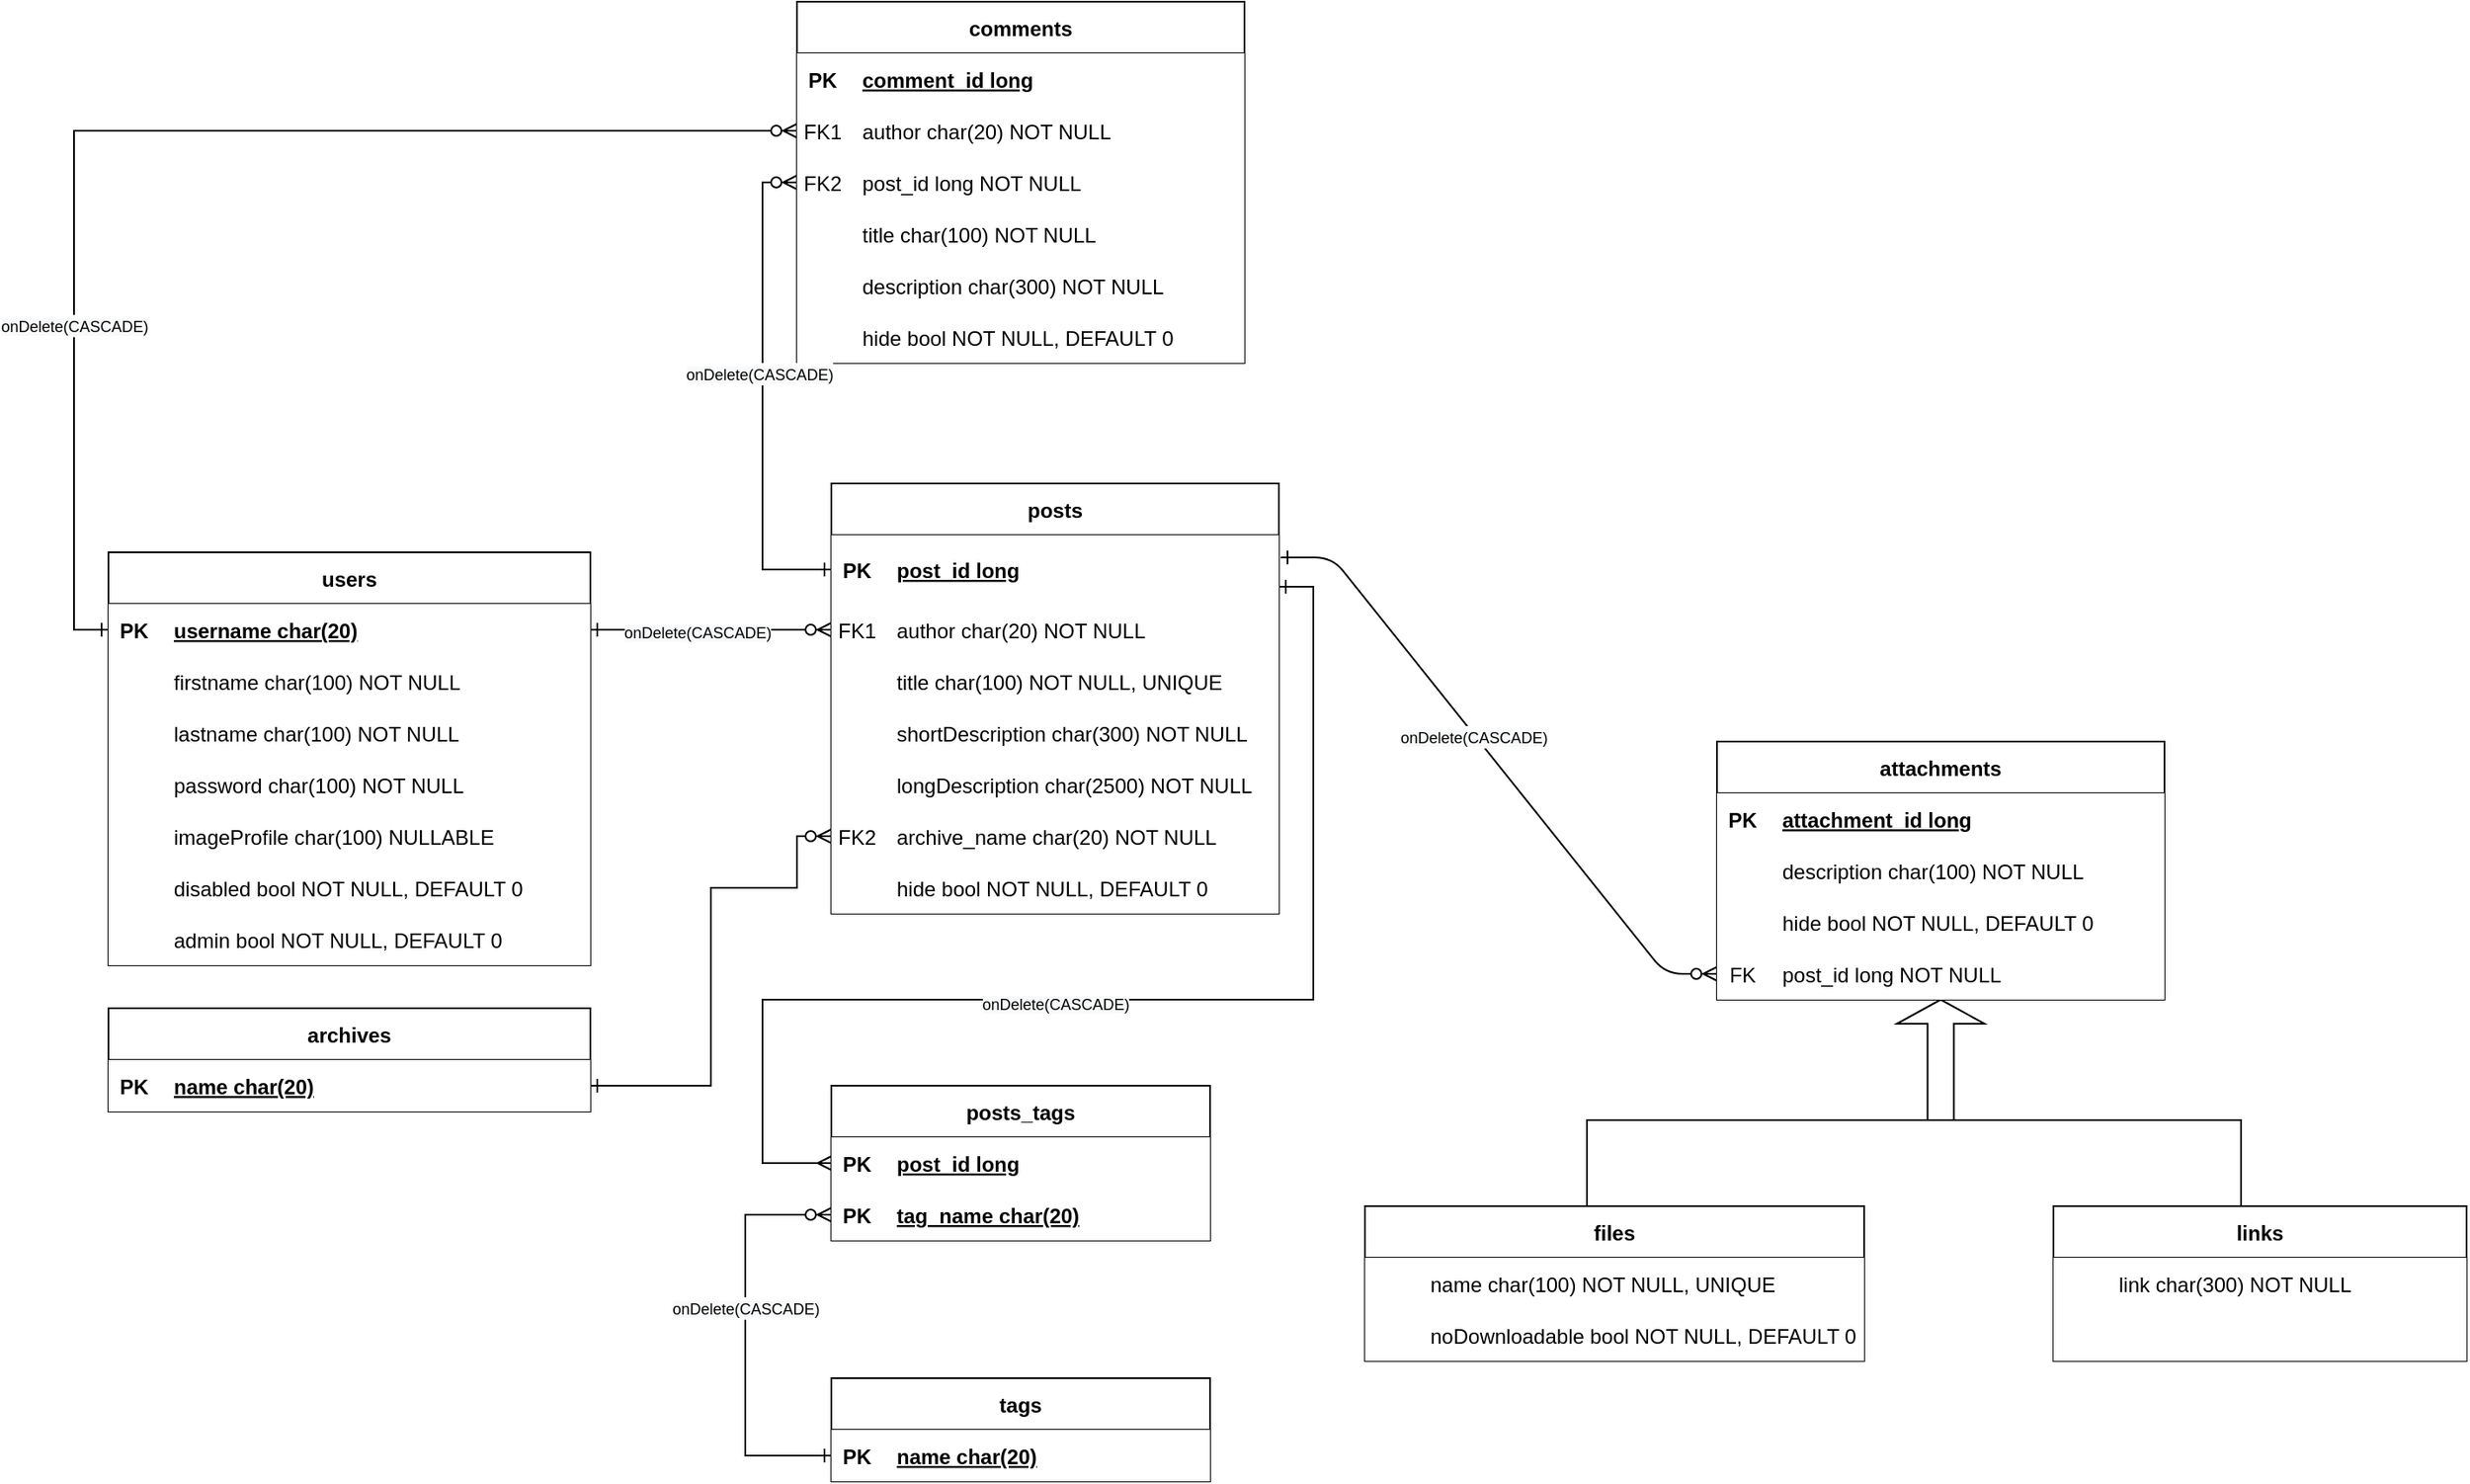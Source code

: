 <mxfile version="14.1.8" type="device"><diagram id="R2lEEEUBdFMjLlhIrx00" name="Page-1"><mxGraphModel dx="2272" dy="1922" grid="1" gridSize="10" guides="1" tooltips="1" connect="1" arrows="1" fold="1" page="1" pageScale="1" pageWidth="850" pageHeight="1100" math="0" shadow="0" extFonts="Permanent Marker^https://fonts.googleapis.com/css?family=Permanent+Marker"><root><mxCell id="0"/><mxCell id="1" parent="0"/><mxCell id="C-vyLk0tnHw3VtMMgP7b-1" value="" style="edgeStyle=entityRelationEdgeStyle;endArrow=ERzeroToMany;startArrow=ERone;endFill=1;startFill=0;" parent="1" source="C-vyLk0tnHw3VtMMgP7b-24" target="C-vyLk0tnHw3VtMMgP7b-6" edge="1"><mxGeometry width="100" height="100" relative="1" as="geometry"><mxPoint x="340" y="720" as="sourcePoint"/><mxPoint x="440" y="620" as="targetPoint"/></mxGeometry></mxCell><mxCell id="aIWPbxdDVjvcsdz_XJmE-20" value="&lt;span style=&quot;font-size: 9px ; background-color: rgb(248 , 249 , 250)&quot;&gt;onDelete(CASCADE)&lt;/span&gt;" style="edgeLabel;html=1;align=center;verticalAlign=middle;resizable=0;points=[];" parent="C-vyLk0tnHw3VtMMgP7b-1" vertex="1" connectable="0"><mxGeometry x="-0.125" y="-1" relative="1" as="geometry"><mxPoint as="offset"/></mxGeometry></mxCell><mxCell id="wg7da31r7VtKBd5QB4-x-1" value="comments" style="shape=table;startSize=30;container=1;collapsible=1;childLayout=tableLayout;fixedRows=1;rowLines=0;fontStyle=1;align=center;resizeLast=1;" parent="1" vertex="1"><mxGeometry x="450" y="-160" width="260" height="210" as="geometry"/></mxCell><mxCell id="wg7da31r7VtKBd5QB4-x-2" value="" style="shape=partialRectangle;collapsible=0;dropTarget=0;pointerEvents=0;points=[[0,0.5],[1,0.5]];portConstraint=eastwest;top=0;left=0;right=0;bottom=1;" parent="wg7da31r7VtKBd5QB4-x-1" vertex="1"><mxGeometry y="30" width="260" height="30" as="geometry"/></mxCell><mxCell id="wg7da31r7VtKBd5QB4-x-3" value="PK" style="shape=partialRectangle;overflow=hidden;connectable=0;top=0;left=0;bottom=0;right=0;fontStyle=1;" parent="wg7da31r7VtKBd5QB4-x-2" vertex="1"><mxGeometry width="30" height="30" as="geometry"/></mxCell><mxCell id="wg7da31r7VtKBd5QB4-x-4" value="comment_id long" style="shape=partialRectangle;overflow=hidden;connectable=0;top=0;left=0;bottom=0;right=0;align=left;spacingLeft=6;fontStyle=5;" parent="wg7da31r7VtKBd5QB4-x-2" vertex="1"><mxGeometry x="30" width="230" height="30" as="geometry"/></mxCell><mxCell id="wg7da31r7VtKBd5QB4-x-5" value="" style="shape=partialRectangle;collapsible=0;dropTarget=0;pointerEvents=0;points=[[0,0.5],[1,0.5]];portConstraint=eastwest;top=0;left=0;right=0;bottom=0;" parent="wg7da31r7VtKBd5QB4-x-1" vertex="1"><mxGeometry y="60" width="260" height="30" as="geometry"/></mxCell><mxCell id="wg7da31r7VtKBd5QB4-x-6" value="FK1" style="shape=partialRectangle;overflow=hidden;connectable=0;top=0;left=0;bottom=0;right=0;" parent="wg7da31r7VtKBd5QB4-x-5" vertex="1"><mxGeometry width="30" height="30" as="geometry"/></mxCell><mxCell id="wg7da31r7VtKBd5QB4-x-7" value="author char(20) NOT NULL" style="shape=partialRectangle;overflow=hidden;connectable=0;top=0;left=0;bottom=0;right=0;align=left;spacingLeft=6;" parent="wg7da31r7VtKBd5QB4-x-5" vertex="1"><mxGeometry x="30" width="230" height="30" as="geometry"/></mxCell><mxCell id="wg7da31r7VtKBd5QB4-x-8" value="" style="shape=partialRectangle;collapsible=0;dropTarget=0;pointerEvents=0;points=[[0,0.5],[1,0.5]];portConstraint=eastwest;top=0;left=0;right=0;bottom=0;" parent="wg7da31r7VtKBd5QB4-x-1" vertex="1"><mxGeometry y="90" width="260" height="30" as="geometry"/></mxCell><mxCell id="wg7da31r7VtKBd5QB4-x-9" value="FK2" style="shape=partialRectangle;overflow=hidden;connectable=0;top=0;left=0;bottom=0;right=0;" parent="wg7da31r7VtKBd5QB4-x-8" vertex="1"><mxGeometry width="30" height="30" as="geometry"/></mxCell><mxCell id="wg7da31r7VtKBd5QB4-x-10" value="post_id long NOT NULL" style="shape=partialRectangle;overflow=hidden;connectable=0;top=0;left=0;bottom=0;right=0;align=left;spacingLeft=6;" parent="wg7da31r7VtKBd5QB4-x-8" vertex="1"><mxGeometry x="30" width="230" height="30" as="geometry"/></mxCell><mxCell id="wg7da31r7VtKBd5QB4-x-26" value="" style="shape=partialRectangle;collapsible=0;dropTarget=0;pointerEvents=0;points=[[0,0.5],[1,0.5]];portConstraint=eastwest;top=0;left=0;right=0;bottom=0;" parent="wg7da31r7VtKBd5QB4-x-1" vertex="1"><mxGeometry y="120" width="260" height="30" as="geometry"/></mxCell><mxCell id="wg7da31r7VtKBd5QB4-x-27" value="" style="shape=partialRectangle;overflow=hidden;connectable=0;top=0;left=0;bottom=0;right=0;" parent="wg7da31r7VtKBd5QB4-x-26" vertex="1"><mxGeometry width="30" height="30" as="geometry"/></mxCell><mxCell id="wg7da31r7VtKBd5QB4-x-28" value="title char(100) NOT NULL" style="shape=partialRectangle;overflow=hidden;connectable=0;top=0;left=0;bottom=0;right=0;align=left;spacingLeft=6;" parent="wg7da31r7VtKBd5QB4-x-26" vertex="1"><mxGeometry x="30" width="230" height="30" as="geometry"/></mxCell><mxCell id="wg7da31r7VtKBd5QB4-x-29" value="" style="shape=partialRectangle;collapsible=0;dropTarget=0;pointerEvents=0;points=[[0,0.5],[1,0.5]];portConstraint=eastwest;top=0;left=0;right=0;bottom=0;" parent="wg7da31r7VtKBd5QB4-x-1" vertex="1"><mxGeometry y="150" width="260" height="30" as="geometry"/></mxCell><mxCell id="wg7da31r7VtKBd5QB4-x-30" value="" style="shape=partialRectangle;overflow=hidden;connectable=0;top=0;left=0;bottom=0;right=0;" parent="wg7da31r7VtKBd5QB4-x-29" vertex="1"><mxGeometry width="30" height="30" as="geometry"/></mxCell><mxCell id="wg7da31r7VtKBd5QB4-x-31" value="description char(300) NOT NULL" style="shape=partialRectangle;overflow=hidden;connectable=0;top=0;left=0;bottom=0;right=0;align=left;spacingLeft=6;" parent="wg7da31r7VtKBd5QB4-x-29" vertex="1"><mxGeometry x="30" width="230" height="30" as="geometry"/></mxCell><mxCell id="miVgqH7IQHYpA4YmApQD-1" value="" style="shape=partialRectangle;collapsible=0;dropTarget=0;pointerEvents=0;points=[[0,0.5],[1,0.5]];portConstraint=eastwest;top=0;left=0;right=0;bottom=0;" parent="wg7da31r7VtKBd5QB4-x-1" vertex="1"><mxGeometry y="180" width="260" height="30" as="geometry"/></mxCell><mxCell id="miVgqH7IQHYpA4YmApQD-2" value="" style="shape=partialRectangle;overflow=hidden;connectable=0;top=0;left=0;bottom=0;right=0;" parent="miVgqH7IQHYpA4YmApQD-1" vertex="1"><mxGeometry width="30" height="30" as="geometry"/></mxCell><mxCell id="miVgqH7IQHYpA4YmApQD-3" value="hide bool NOT NULL, DEFAULT 0" style="shape=partialRectangle;overflow=hidden;connectable=0;top=0;left=0;bottom=0;right=0;align=left;spacingLeft=6;" parent="miVgqH7IQHYpA4YmApQD-1" vertex="1"><mxGeometry x="30" width="230" height="30" as="geometry"/></mxCell><mxCell id="wg7da31r7VtKBd5QB4-x-32" style="edgeStyle=orthogonalEdgeStyle;rounded=0;orthogonalLoop=1;jettySize=auto;html=1;exitX=0;exitY=0.5;exitDx=0;exitDy=0;entryX=0;entryY=0.5;entryDx=0;entryDy=0;startArrow=ERone;startFill=0;endArrow=ERzeroToMany;endFill=1;" parent="1" source="C-vyLk0tnHw3VtMMgP7b-3" target="wg7da31r7VtKBd5QB4-x-8" edge="1"><mxGeometry relative="1" as="geometry"/></mxCell><mxCell id="aIWPbxdDVjvcsdz_XJmE-3" value="&lt;span style=&quot;font-size: 9px ; background-color: rgb(248 , 249 , 250)&quot;&gt;onDelete(CASCADE)&lt;/span&gt;" style="edgeLabel;html=1;align=center;verticalAlign=middle;resizable=0;points=[];" parent="wg7da31r7VtKBd5QB4-x-32" vertex="1" connectable="0"><mxGeometry x="0.085" y="2" relative="1" as="geometry"><mxPoint as="offset"/></mxGeometry></mxCell><mxCell id="wg7da31r7VtKBd5QB4-x-33" style="edgeStyle=orthogonalEdgeStyle;rounded=0;orthogonalLoop=1;jettySize=auto;html=1;exitX=0;exitY=0.5;exitDx=0;exitDy=0;entryX=0;entryY=0.5;entryDx=0;entryDy=0;startArrow=ERone;startFill=0;endArrow=ERzeroToMany;endFill=1;" parent="1" source="C-vyLk0tnHw3VtMMgP7b-24" target="wg7da31r7VtKBd5QB4-x-5" edge="1"><mxGeometry relative="1" as="geometry"/></mxCell><mxCell id="aIWPbxdDVjvcsdz_XJmE-4" value="&lt;span style=&quot;font-size: 9px ; background-color: rgb(248 , 249 , 250)&quot;&gt;onDelete(CASCADE)&lt;/span&gt;" style="edgeLabel;html=1;align=center;verticalAlign=middle;resizable=0;points=[];" parent="wg7da31r7VtKBd5QB4-x-33" vertex="1" connectable="0"><mxGeometry x="-0.459" relative="1" as="geometry"><mxPoint as="offset"/></mxGeometry></mxCell><mxCell id="wg7da31r7VtKBd5QB4-x-50" style="edgeStyle=orthogonalEdgeStyle;rounded=0;orthogonalLoop=1;jettySize=auto;html=1;exitX=1;exitY=0.5;exitDx=0;exitDy=0;entryX=0;entryY=0.5;entryDx=0;entryDy=0;startArrow=ERone;startFill=0;endArrow=ERzeroToMany;endFill=1;fillColor=#FFFF33;" parent="1" source="C-vyLk0tnHw3VtMMgP7b-14" target="wg7da31r7VtKBd5QB4-x-44" edge="1"><mxGeometry relative="1" as="geometry"><Array as="points"><mxPoint x="400" y="470"/><mxPoint x="400" y="355"/><mxPoint x="450" y="355"/><mxPoint x="450" y="325"/></Array></mxGeometry></mxCell><mxCell id="aIWPbxdDVjvcsdz_XJmE-5" value="" style="shape=singleArrow;direction=north;whiteSpace=wrap;html=1;" parent="1" vertex="1"><mxGeometry x="1089" y="420" width="51" height="70" as="geometry"/></mxCell><mxCell id="aIWPbxdDVjvcsdz_XJmE-12" value="" style="shape=partialRectangle;whiteSpace=wrap;html=1;bottom=1;right=1;left=1;top=0;fillColor=none;routingCenterX=-0.5;rotation=-180;" parent="1" vertex="1"><mxGeometry x="909" y="490" width="380" height="50" as="geometry"/></mxCell><mxCell id="C-vyLk0tnHw3VtMMgP7b-2" value="posts" style="shape=table;startSize=30;container=1;collapsible=1;childLayout=tableLayout;fixedRows=1;rowLines=0;fontStyle=1;align=center;resizeLast=1;" parent="1" vertex="1"><mxGeometry x="470" y="120" width="260" height="250" as="geometry"/></mxCell><mxCell id="C-vyLk0tnHw3VtMMgP7b-3" value="" style="shape=partialRectangle;collapsible=0;dropTarget=0;pointerEvents=0;points=[[0,0.5],[1,0.5]];portConstraint=eastwest;top=0;left=0;right=0;bottom=1;" parent="C-vyLk0tnHw3VtMMgP7b-2" vertex="1"><mxGeometry y="30" width="260" height="40" as="geometry"/></mxCell><mxCell id="C-vyLk0tnHw3VtMMgP7b-4" value="PK" style="shape=partialRectangle;overflow=hidden;connectable=0;top=0;left=0;bottom=0;right=0;fontStyle=1;" parent="C-vyLk0tnHw3VtMMgP7b-3" vertex="1"><mxGeometry width="30" height="40" as="geometry"/></mxCell><mxCell id="C-vyLk0tnHw3VtMMgP7b-5" value="post_id long" style="shape=partialRectangle;overflow=hidden;connectable=0;top=0;left=0;bottom=0;right=0;align=left;spacingLeft=6;fontStyle=5;" parent="C-vyLk0tnHw3VtMMgP7b-3" vertex="1"><mxGeometry x="30" width="230" height="40" as="geometry"/></mxCell><mxCell id="C-vyLk0tnHw3VtMMgP7b-6" value="" style="shape=partialRectangle;collapsible=0;dropTarget=0;pointerEvents=0;points=[[0,0.5],[1,0.5]];portConstraint=eastwest;top=0;left=0;right=0;bottom=0;" parent="C-vyLk0tnHw3VtMMgP7b-2" vertex="1"><mxGeometry y="70" width="260" height="30" as="geometry"/></mxCell><mxCell id="C-vyLk0tnHw3VtMMgP7b-7" value="FK1" style="shape=partialRectangle;overflow=hidden;connectable=0;top=0;left=0;bottom=0;right=0;" parent="C-vyLk0tnHw3VtMMgP7b-6" vertex="1"><mxGeometry width="30" height="30" as="geometry"/></mxCell><mxCell id="C-vyLk0tnHw3VtMMgP7b-8" value="author char(20) NOT NULL" style="shape=partialRectangle;overflow=hidden;connectable=0;top=0;left=0;bottom=0;right=0;align=left;spacingLeft=6;" parent="C-vyLk0tnHw3VtMMgP7b-6" vertex="1"><mxGeometry x="30" width="230" height="30" as="geometry"/></mxCell><mxCell id="C-vyLk0tnHw3VtMMgP7b-9" value="" style="shape=partialRectangle;collapsible=0;dropTarget=0;pointerEvents=0;points=[[0,0.5],[1,0.5]];portConstraint=eastwest;top=0;left=0;right=0;bottom=0;" parent="C-vyLk0tnHw3VtMMgP7b-2" vertex="1"><mxGeometry y="100" width="260" height="30" as="geometry"/></mxCell><mxCell id="C-vyLk0tnHw3VtMMgP7b-10" value="" style="shape=partialRectangle;overflow=hidden;connectable=0;top=0;left=0;bottom=0;right=0;" parent="C-vyLk0tnHw3VtMMgP7b-9" vertex="1"><mxGeometry width="30" height="30" as="geometry"/></mxCell><mxCell id="C-vyLk0tnHw3VtMMgP7b-11" value="title char(100) NOT NULL, UNIQUE" style="shape=partialRectangle;overflow=hidden;connectable=0;top=0;left=0;bottom=0;right=0;align=left;spacingLeft=6;" parent="C-vyLk0tnHw3VtMMgP7b-9" vertex="1"><mxGeometry x="30" width="230" height="30" as="geometry"/></mxCell><mxCell id="wg7da31r7VtKBd5QB4-x-35" value="" style="shape=partialRectangle;collapsible=0;dropTarget=0;pointerEvents=0;points=[[0,0.5],[1,0.5]];portConstraint=eastwest;top=0;left=0;right=0;bottom=0;" parent="C-vyLk0tnHw3VtMMgP7b-2" vertex="1"><mxGeometry y="130" width="260" height="30" as="geometry"/></mxCell><mxCell id="wg7da31r7VtKBd5QB4-x-36" value="" style="shape=partialRectangle;overflow=hidden;connectable=0;top=0;left=0;bottom=0;right=0;" parent="wg7da31r7VtKBd5QB4-x-35" vertex="1"><mxGeometry width="30" height="30" as="geometry"/></mxCell><mxCell id="wg7da31r7VtKBd5QB4-x-37" value="shortDescription char(300) NOT NULL" style="shape=partialRectangle;overflow=hidden;connectable=0;top=0;left=0;bottom=0;right=0;align=left;spacingLeft=6;" parent="wg7da31r7VtKBd5QB4-x-35" vertex="1"><mxGeometry x="30" width="230" height="30" as="geometry"/></mxCell><mxCell id="wg7da31r7VtKBd5QB4-x-38" value="" style="shape=partialRectangle;collapsible=0;dropTarget=0;pointerEvents=0;points=[[0,0.5],[1,0.5]];portConstraint=eastwest;top=0;left=0;right=0;bottom=0;" parent="C-vyLk0tnHw3VtMMgP7b-2" vertex="1"><mxGeometry y="160" width="260" height="30" as="geometry"/></mxCell><mxCell id="wg7da31r7VtKBd5QB4-x-39" value="" style="shape=partialRectangle;overflow=hidden;connectable=0;top=0;left=0;bottom=0;right=0;" parent="wg7da31r7VtKBd5QB4-x-38" vertex="1"><mxGeometry width="30" height="30" as="geometry"/></mxCell><mxCell id="wg7da31r7VtKBd5QB4-x-40" value="longDescription char(2500) NOT NULL" style="shape=partialRectangle;overflow=hidden;connectable=0;top=0;left=0;bottom=0;right=0;align=left;spacingLeft=6;" parent="wg7da31r7VtKBd5QB4-x-38" vertex="1"><mxGeometry x="30" width="230" height="30" as="geometry"/></mxCell><mxCell id="wg7da31r7VtKBd5QB4-x-44" value="" style="shape=partialRectangle;collapsible=0;dropTarget=0;pointerEvents=0;points=[[0,0.5],[1,0.5]];portConstraint=eastwest;top=0;left=0;right=0;bottom=0;" parent="C-vyLk0tnHw3VtMMgP7b-2" vertex="1"><mxGeometry y="190" width="260" height="30" as="geometry"/></mxCell><mxCell id="wg7da31r7VtKBd5QB4-x-45" value="FK2" style="shape=partialRectangle;overflow=hidden;connectable=0;top=0;left=0;bottom=0;right=0;" parent="wg7da31r7VtKBd5QB4-x-44" vertex="1"><mxGeometry width="30" height="30" as="geometry"/></mxCell><mxCell id="wg7da31r7VtKBd5QB4-x-46" value="archive_name char(20) NOT NULL" style="shape=partialRectangle;overflow=hidden;connectable=0;top=0;left=0;bottom=0;right=0;align=left;spacingLeft=6;" parent="wg7da31r7VtKBd5QB4-x-44" vertex="1"><mxGeometry x="30" width="230" height="30" as="geometry"/></mxCell><mxCell id="miVgqH7IQHYpA4YmApQD-7" value="" style="shape=partialRectangle;collapsible=0;dropTarget=0;pointerEvents=0;points=[[0,0.5],[1,0.5]];portConstraint=eastwest;top=0;left=0;right=0;bottom=0;" parent="C-vyLk0tnHw3VtMMgP7b-2" vertex="1"><mxGeometry y="220" width="260" height="30" as="geometry"/></mxCell><mxCell id="miVgqH7IQHYpA4YmApQD-8" value="" style="shape=partialRectangle;overflow=hidden;connectable=0;top=0;left=0;bottom=0;right=0;" parent="miVgqH7IQHYpA4YmApQD-7" vertex="1"><mxGeometry width="30" height="30" as="geometry"/></mxCell><mxCell id="miVgqH7IQHYpA4YmApQD-9" value="hide bool NOT NULL, DEFAULT 0" style="shape=partialRectangle;overflow=hidden;connectable=0;top=0;left=0;bottom=0;right=0;align=left;spacingLeft=6;" parent="miVgqH7IQHYpA4YmApQD-7" vertex="1"><mxGeometry x="30" width="230" height="30" as="geometry"/></mxCell><mxCell id="2aSDrD3AFe0aCarWAyUW-1" value="posts_tags" style="shape=table;startSize=30;container=1;collapsible=1;childLayout=tableLayout;fixedRows=1;rowLines=0;fontStyle=1;align=center;resizeLast=1;" parent="1" vertex="1"><mxGeometry x="470" y="470" width="220" height="90" as="geometry"/></mxCell><mxCell id="2aSDrD3AFe0aCarWAyUW-5" value="" style="shape=partialRectangle;collapsible=0;dropTarget=0;pointerEvents=0;points=[[0,0.5],[1,0.5]];portConstraint=eastwest;top=0;left=0;right=0;bottom=1;" parent="2aSDrD3AFe0aCarWAyUW-1" vertex="1"><mxGeometry y="30" width="220" height="30" as="geometry"/></mxCell><mxCell id="2aSDrD3AFe0aCarWAyUW-6" value="PK" style="shape=partialRectangle;overflow=hidden;connectable=0;top=0;left=0;bottom=0;right=0;fontStyle=1;" parent="2aSDrD3AFe0aCarWAyUW-5" vertex="1"><mxGeometry width="30" height="30" as="geometry"/></mxCell><mxCell id="2aSDrD3AFe0aCarWAyUW-7" value="post_id long" style="shape=partialRectangle;overflow=hidden;connectable=0;top=0;left=0;bottom=0;right=0;align=left;spacingLeft=6;fontStyle=5;" parent="2aSDrD3AFe0aCarWAyUW-5" vertex="1"><mxGeometry x="30" width="190" height="30" as="geometry"/></mxCell><mxCell id="2aSDrD3AFe0aCarWAyUW-2" value="" style="shape=partialRectangle;collapsible=0;dropTarget=0;pointerEvents=0;points=[[0,0.5],[1,0.5]];portConstraint=eastwest;top=0;left=0;right=0;bottom=1;" parent="2aSDrD3AFe0aCarWAyUW-1" vertex="1"><mxGeometry y="60" width="220" height="30" as="geometry"/></mxCell><mxCell id="2aSDrD3AFe0aCarWAyUW-3" value="PK" style="shape=partialRectangle;overflow=hidden;connectable=0;top=0;left=0;bottom=0;right=0;fontStyle=1;" parent="2aSDrD3AFe0aCarWAyUW-2" vertex="1"><mxGeometry width="30" height="30" as="geometry"/></mxCell><mxCell id="2aSDrD3AFe0aCarWAyUW-4" value="tag_name char(20)" style="shape=partialRectangle;overflow=hidden;connectable=0;top=0;left=0;bottom=0;right=0;align=left;spacingLeft=6;fontStyle=5;" parent="2aSDrD3AFe0aCarWAyUW-2" vertex="1"><mxGeometry x="30" width="190" height="30" as="geometry"/></mxCell><mxCell id="2aSDrD3AFe0aCarWAyUW-8" style="edgeStyle=orthogonalEdgeStyle;rounded=0;orthogonalLoop=1;jettySize=auto;html=1;startArrow=ERone;startFill=0;endArrow=ERzeroToMany;endFill=1;fillColor=#FFFF33;entryX=0;entryY=0.5;entryDx=0;entryDy=0;exitX=0;exitY=0.5;exitDx=0;exitDy=0;" parent="1" source="M-AA-dVodHDhUSNJbeSu-15" target="2aSDrD3AFe0aCarWAyUW-2" edge="1"><mxGeometry relative="1" as="geometry"><Array as="points"><mxPoint x="420" y="685"/><mxPoint x="420" y="545"/></Array><mxPoint x="480" y="725" as="sourcePoint"/><mxPoint x="460" y="550" as="targetPoint"/></mxGeometry></mxCell><mxCell id="2aSDrD3AFe0aCarWAyUW-9" value="&lt;span style=&quot;font-size: 9px ; background-color: rgb(248 , 249 , 250)&quot;&gt;onDelete(CASCADE)&lt;/span&gt;&lt;span style=&quot;font-size: 9px ; background-color: rgb(248 , 249 , 250)&quot;&gt;&lt;br&gt;&lt;/span&gt;" style="edgeLabel;html=1;align=center;verticalAlign=middle;resizable=0;points=[];" parent="2aSDrD3AFe0aCarWAyUW-8" vertex="1" connectable="0"><mxGeometry x="0.134" relative="1" as="geometry"><mxPoint as="offset"/></mxGeometry></mxCell><mxCell id="2aSDrD3AFe0aCarWAyUW-12" style="edgeStyle=orthogonalEdgeStyle;rounded=0;orthogonalLoop=1;jettySize=auto;html=1;startArrow=ERone;startFill=0;endArrow=ERmany;endFill=0;fillColor=#FFFF33;entryX=0;entryY=0.5;entryDx=0;entryDy=0;" parent="1" target="2aSDrD3AFe0aCarWAyUW-5" edge="1"><mxGeometry relative="1" as="geometry"><Array as="points"><mxPoint x="750" y="180"/><mxPoint x="750" y="420"/><mxPoint x="430" y="420"/><mxPoint x="430" y="515"/></Array><mxPoint x="730" y="180" as="sourcePoint"/><mxPoint x="450" y="490" as="targetPoint"/></mxGeometry></mxCell><mxCell id="2aSDrD3AFe0aCarWAyUW-14" value="&lt;span style=&quot;font-size: 9px ; background-color: rgb(248 , 249 , 250)&quot;&gt;onDelete(CASCADE)&lt;/span&gt;" style="edgeLabel;html=1;align=center;verticalAlign=middle;resizable=0;points=[];" parent="2aSDrD3AFe0aCarWAyUW-12" vertex="1" connectable="0"><mxGeometry x="0.147" y="2" relative="1" as="geometry"><mxPoint as="offset"/></mxGeometry></mxCell><mxCell id="FZiWQcX6gy6mHeXQ29x7-17" value="" style="edgeStyle=entityRelationEdgeStyle;endArrow=ERzeroToMany;startArrow=ERone;endFill=1;startFill=0;entryX=0;entryY=0.5;entryDx=0;entryDy=0;exitX=1.004;exitY=0.325;exitDx=0;exitDy=0;exitPerimeter=0;" parent="1" source="C-vyLk0tnHw3VtMMgP7b-3" target="qgiVT8YrkzHTnfQ_HjMX-1" edge="1"><mxGeometry width="100" height="100" relative="1" as="geometry"><mxPoint x="720" y="30" as="sourcePoint"/><mxPoint x="850" y="125" as="targetPoint"/></mxGeometry></mxCell><mxCell id="FZiWQcX6gy6mHeXQ29x7-18" value="&lt;span style=&quot;font-size: 9px ; background-color: rgb(248 , 249 , 250)&quot;&gt;onDelete(CASCADE)&lt;/span&gt;" style="edgeLabel;html=1;align=center;verticalAlign=middle;resizable=0;points=[];" parent="FZiWQcX6gy6mHeXQ29x7-17" vertex="1" connectable="0"><mxGeometry x="-0.125" y="-1" relative="1" as="geometry"><mxPoint as="offset"/></mxGeometry></mxCell><mxCell id="wg7da31r7VtKBd5QB4-x-102" value="files" style="shape=table;startSize=30;container=1;collapsible=1;childLayout=tableLayout;fixedRows=1;rowLines=0;fontStyle=1;align=center;resizeLast=1;" parent="1" vertex="1"><mxGeometry x="780" y="540" width="290" height="90" as="geometry"/></mxCell><mxCell id="wg7da31r7VtKBd5QB4-x-103" value="" style="shape=partialRectangle;collapsible=0;dropTarget=0;pointerEvents=0;points=[[0,0.5],[1,0.5]];portConstraint=eastwest;top=0;left=0;right=0;bottom=0;" parent="wg7da31r7VtKBd5QB4-x-102" vertex="1"><mxGeometry y="30" width="290" height="30" as="geometry"/></mxCell><mxCell id="wg7da31r7VtKBd5QB4-x-104" value="" style="shape=partialRectangle;overflow=hidden;connectable=0;top=0;left=0;bottom=0;right=0;" parent="wg7da31r7VtKBd5QB4-x-103" vertex="1"><mxGeometry width="30" height="30" as="geometry"/></mxCell><mxCell id="wg7da31r7VtKBd5QB4-x-105" value="name char(100) NOT NULL, UNIQUE" style="shape=partialRectangle;overflow=hidden;connectable=0;top=0;left=0;bottom=0;right=0;align=left;spacingLeft=6;" parent="wg7da31r7VtKBd5QB4-x-103" vertex="1"><mxGeometry x="30" width="260" height="30" as="geometry"/></mxCell><mxCell id="wg7da31r7VtKBd5QB4-x-111" value="" style="shape=partialRectangle;collapsible=0;dropTarget=0;pointerEvents=0;points=[[0,0.5],[1,0.5]];portConstraint=eastwest;top=0;left=0;right=0;bottom=0;" parent="wg7da31r7VtKBd5QB4-x-102" vertex="1"><mxGeometry y="60" width="290" height="30" as="geometry"/></mxCell><mxCell id="wg7da31r7VtKBd5QB4-x-112" value="" style="shape=partialRectangle;overflow=hidden;connectable=0;top=0;left=0;bottom=0;right=0;" parent="wg7da31r7VtKBd5QB4-x-111" vertex="1"><mxGeometry width="30" height="30" as="geometry"/></mxCell><mxCell id="wg7da31r7VtKBd5QB4-x-113" value="noDownloadable bool NOT NULL, DEFAULT 0" style="shape=partialRectangle;overflow=hidden;connectable=0;top=0;left=0;bottom=0;right=0;align=left;spacingLeft=6;" parent="wg7da31r7VtKBd5QB4-x-111" vertex="1"><mxGeometry x="30" width="260" height="30" as="geometry"/></mxCell><mxCell id="wg7da31r7VtKBd5QB4-x-107" value="links" style="shape=table;startSize=30;container=1;collapsible=1;childLayout=tableLayout;fixedRows=1;rowLines=0;fontStyle=1;align=center;resizeLast=1;" parent="1" vertex="1"><mxGeometry x="1180" y="540" width="240" height="90" as="geometry"/></mxCell><mxCell id="wg7da31r7VtKBd5QB4-x-108" value="" style="shape=partialRectangle;collapsible=0;dropTarget=0;pointerEvents=0;points=[[0,0.5],[1,0.5]];portConstraint=eastwest;top=0;left=0;right=0;bottom=0;" parent="wg7da31r7VtKBd5QB4-x-107" vertex="1"><mxGeometry y="30" width="240" height="30" as="geometry"/></mxCell><mxCell id="wg7da31r7VtKBd5QB4-x-109" value="" style="shape=partialRectangle;overflow=hidden;connectable=0;top=0;left=0;bottom=0;right=0;" parent="wg7da31r7VtKBd5QB4-x-108" vertex="1"><mxGeometry width="30" height="30" as="geometry"/></mxCell><mxCell id="wg7da31r7VtKBd5QB4-x-110" value="link char(300) NOT NULL" style="shape=partialRectangle;overflow=hidden;connectable=0;top=0;left=0;bottom=0;right=0;align=left;spacingLeft=6;strokeColor=#FF0000;" parent="wg7da31r7VtKBd5QB4-x-108" vertex="1"><mxGeometry x="30" width="210" height="30" as="geometry"/></mxCell><mxCell id="aIWPbxdDVjvcsdz_XJmE-14" value="" style="shape=partialRectangle;collapsible=0;dropTarget=0;pointerEvents=0;points=[[0,0.5],[1,0.5]];portConstraint=eastwest;top=0;left=0;right=0;bottom=0;" parent="wg7da31r7VtKBd5QB4-x-107" vertex="1"><mxGeometry y="60" width="240" height="30" as="geometry"/></mxCell><mxCell id="aIWPbxdDVjvcsdz_XJmE-15" value="" style="shape=partialRectangle;overflow=hidden;connectable=0;top=0;left=0;bottom=0;right=0;" parent="aIWPbxdDVjvcsdz_XJmE-14" vertex="1"><mxGeometry width="30" height="30" as="geometry"/></mxCell><mxCell id="aIWPbxdDVjvcsdz_XJmE-16" value="" style="shape=partialRectangle;overflow=hidden;connectable=0;top=0;left=0;bottom=0;right=0;align=left;spacingLeft=6;" parent="aIWPbxdDVjvcsdz_XJmE-14" vertex="1"><mxGeometry x="30" width="210" height="30" as="geometry"/></mxCell><mxCell id="M-AA-dVodHDhUSNJbeSu-14" value="tags" style="shape=table;startSize=30;container=1;collapsible=1;childLayout=tableLayout;fixedRows=1;rowLines=0;fontStyle=1;align=center;resizeLast=1;" parent="1" vertex="1"><mxGeometry x="470" y="640" width="220" height="60" as="geometry"/></mxCell><mxCell id="M-AA-dVodHDhUSNJbeSu-15" value="" style="shape=partialRectangle;collapsible=0;dropTarget=0;pointerEvents=0;points=[[0,0.5],[1,0.5]];portConstraint=eastwest;top=0;left=0;right=0;bottom=1;" parent="M-AA-dVodHDhUSNJbeSu-14" vertex="1"><mxGeometry y="30" width="220" height="30" as="geometry"/></mxCell><mxCell id="M-AA-dVodHDhUSNJbeSu-16" value="PK" style="shape=partialRectangle;overflow=hidden;connectable=0;top=0;left=0;bottom=0;right=0;fontStyle=1;" parent="M-AA-dVodHDhUSNJbeSu-15" vertex="1"><mxGeometry width="30" height="30" as="geometry"/></mxCell><mxCell id="M-AA-dVodHDhUSNJbeSu-17" value="name char(20)" style="shape=partialRectangle;overflow=hidden;connectable=0;top=0;left=0;bottom=0;right=0;align=left;spacingLeft=6;fontStyle=5;" parent="M-AA-dVodHDhUSNJbeSu-15" vertex="1"><mxGeometry x="30" width="190" height="30" as="geometry"/></mxCell><mxCell id="wg7da31r7VtKBd5QB4-x-63" value="attachments" style="shape=table;startSize=30;container=1;collapsible=1;childLayout=tableLayout;fixedRows=1;rowLines=0;fontStyle=1;align=center;resizeLast=1;" parent="1" vertex="1"><mxGeometry x="984.5" y="270" width="260" height="150" as="geometry"/></mxCell><mxCell id="wg7da31r7VtKBd5QB4-x-64" value="" style="shape=partialRectangle;collapsible=0;dropTarget=0;pointerEvents=0;points=[[0,0.5],[1,0.5]];portConstraint=eastwest;top=0;left=0;right=0;bottom=1;" parent="wg7da31r7VtKBd5QB4-x-63" vertex="1"><mxGeometry y="30" width="260" height="30" as="geometry"/></mxCell><mxCell id="wg7da31r7VtKBd5QB4-x-65" value="PK" style="shape=partialRectangle;overflow=hidden;connectable=0;top=0;left=0;bottom=0;right=0;fontStyle=1;" parent="wg7da31r7VtKBd5QB4-x-64" vertex="1"><mxGeometry width="30" height="30" as="geometry"/></mxCell><mxCell id="wg7da31r7VtKBd5QB4-x-66" value="attachment_id long" style="shape=partialRectangle;overflow=hidden;connectable=0;top=0;left=0;bottom=0;right=0;align=left;spacingLeft=6;fontStyle=5;" parent="wg7da31r7VtKBd5QB4-x-64" vertex="1"><mxGeometry x="30" width="230" height="30" as="geometry"/></mxCell><mxCell id="wg7da31r7VtKBd5QB4-x-73" value="" style="shape=partialRectangle;collapsible=0;dropTarget=0;pointerEvents=0;points=[[0,0.5],[1,0.5]];portConstraint=eastwest;top=0;left=0;right=0;bottom=0;" parent="wg7da31r7VtKBd5QB4-x-63" vertex="1"><mxGeometry y="60" width="260" height="30" as="geometry"/></mxCell><mxCell id="wg7da31r7VtKBd5QB4-x-74" value="" style="shape=partialRectangle;overflow=hidden;connectable=0;top=0;left=0;bottom=0;right=0;" parent="wg7da31r7VtKBd5QB4-x-73" vertex="1"><mxGeometry width="30" height="30" as="geometry"/></mxCell><mxCell id="wg7da31r7VtKBd5QB4-x-75" value="description char(100) NOT NULL" style="shape=partialRectangle;overflow=hidden;connectable=0;top=0;left=0;bottom=0;right=0;align=left;spacingLeft=6;" parent="wg7da31r7VtKBd5QB4-x-73" vertex="1"><mxGeometry x="30" width="230" height="30" as="geometry"/></mxCell><mxCell id="wg7da31r7VtKBd5QB4-x-76" value="" style="shape=partialRectangle;collapsible=0;dropTarget=0;pointerEvents=0;points=[[0,0.5],[1,0.5]];portConstraint=eastwest;top=0;left=0;right=0;bottom=0;" parent="wg7da31r7VtKBd5QB4-x-63" vertex="1"><mxGeometry y="90" width="260" height="30" as="geometry"/></mxCell><mxCell id="wg7da31r7VtKBd5QB4-x-77" value="" style="shape=partialRectangle;overflow=hidden;connectable=0;top=0;left=0;bottom=0;right=0;" parent="wg7da31r7VtKBd5QB4-x-76" vertex="1"><mxGeometry width="30" height="30" as="geometry"/></mxCell><mxCell id="wg7da31r7VtKBd5QB4-x-78" value="hide bool NOT NULL, DEFAULT 0" style="shape=partialRectangle;overflow=hidden;connectable=0;top=0;left=0;bottom=0;right=0;align=left;spacingLeft=6;" parent="wg7da31r7VtKBd5QB4-x-76" vertex="1"><mxGeometry x="30" width="230" height="30" as="geometry"/></mxCell><mxCell id="qgiVT8YrkzHTnfQ_HjMX-1" value="" style="shape=partialRectangle;collapsible=0;dropTarget=0;pointerEvents=0;points=[[0,0.5],[1,0.5]];portConstraint=eastwest;top=0;left=0;right=0;bottom=0;" parent="wg7da31r7VtKBd5QB4-x-63" vertex="1"><mxGeometry y="120" width="260" height="30" as="geometry"/></mxCell><mxCell id="qgiVT8YrkzHTnfQ_HjMX-2" value="FK" style="shape=partialRectangle;overflow=hidden;connectable=0;top=0;left=0;bottom=0;right=0;" parent="qgiVT8YrkzHTnfQ_HjMX-1" vertex="1"><mxGeometry width="30" height="30" as="geometry"/></mxCell><mxCell id="qgiVT8YrkzHTnfQ_HjMX-3" value="post_id long NOT NULL" style="shape=partialRectangle;overflow=hidden;connectable=0;top=0;left=0;bottom=0;right=0;align=left;spacingLeft=6;" parent="qgiVT8YrkzHTnfQ_HjMX-1" vertex="1"><mxGeometry x="30" width="230" height="30" as="geometry"/></mxCell><mxCell id="C-vyLk0tnHw3VtMMgP7b-23" value="users" style="shape=table;startSize=30;container=1;collapsible=1;childLayout=tableLayout;fixedRows=1;rowLines=0;fontStyle=1;align=center;resizeLast=1;" parent="1" vertex="1"><mxGeometry x="50" y="160" width="280" height="240" as="geometry"><mxRectangle x="120" y="120" width="70" height="30" as="alternateBounds"/></mxGeometry></mxCell><mxCell id="C-vyLk0tnHw3VtMMgP7b-24" value="" style="shape=partialRectangle;collapsible=0;dropTarget=0;pointerEvents=0;points=[[0,0.5],[1,0.5]];portConstraint=eastwest;top=0;left=0;right=0;bottom=1;" parent="C-vyLk0tnHw3VtMMgP7b-23" vertex="1"><mxGeometry y="30" width="280" height="30" as="geometry"/></mxCell><mxCell id="C-vyLk0tnHw3VtMMgP7b-25" value="PK" style="shape=partialRectangle;overflow=hidden;connectable=0;top=0;left=0;bottom=0;right=0;fontStyle=1;" parent="C-vyLk0tnHw3VtMMgP7b-24" vertex="1"><mxGeometry width="30" height="30" as="geometry"/></mxCell><mxCell id="C-vyLk0tnHw3VtMMgP7b-26" value="username char(20)" style="shape=partialRectangle;overflow=hidden;connectable=0;top=0;left=0;bottom=0;right=0;align=left;spacingLeft=6;fontStyle=5;" parent="C-vyLk0tnHw3VtMMgP7b-24" vertex="1"><mxGeometry x="30" width="250" height="30" as="geometry"/></mxCell><mxCell id="C-vyLk0tnHw3VtMMgP7b-27" value="" style="shape=partialRectangle;collapsible=0;dropTarget=0;pointerEvents=0;points=[[0,0.5],[1,0.5]];portConstraint=eastwest;top=0;left=0;right=0;bottom=0;" parent="C-vyLk0tnHw3VtMMgP7b-23" vertex="1"><mxGeometry y="60" width="280" height="30" as="geometry"/></mxCell><mxCell id="C-vyLk0tnHw3VtMMgP7b-28" value="" style="shape=partialRectangle;overflow=hidden;connectable=0;top=0;left=0;bottom=0;right=0;" parent="C-vyLk0tnHw3VtMMgP7b-27" vertex="1"><mxGeometry width="30" height="30" as="geometry"/></mxCell><mxCell id="C-vyLk0tnHw3VtMMgP7b-29" value="firstname char(100) NOT NULL" style="shape=partialRectangle;overflow=hidden;connectable=0;top=0;left=0;bottom=0;right=0;align=left;spacingLeft=6;" parent="C-vyLk0tnHw3VtMMgP7b-27" vertex="1"><mxGeometry x="30" width="250" height="30" as="geometry"/></mxCell><mxCell id="wg7da31r7VtKBd5QB4-x-51" value="" style="shape=partialRectangle;collapsible=0;dropTarget=0;pointerEvents=0;points=[[0,0.5],[1,0.5]];portConstraint=eastwest;top=0;left=0;right=0;bottom=0;" parent="C-vyLk0tnHw3VtMMgP7b-23" vertex="1"><mxGeometry y="90" width="280" height="30" as="geometry"/></mxCell><mxCell id="wg7da31r7VtKBd5QB4-x-52" value="" style="shape=partialRectangle;overflow=hidden;connectable=0;top=0;left=0;bottom=0;right=0;" parent="wg7da31r7VtKBd5QB4-x-51" vertex="1"><mxGeometry width="30" height="30" as="geometry"/></mxCell><mxCell id="wg7da31r7VtKBd5QB4-x-53" value="lastname char(100) NOT NULL" style="shape=partialRectangle;overflow=hidden;connectable=0;top=0;left=0;bottom=0;right=0;align=left;spacingLeft=6;" parent="wg7da31r7VtKBd5QB4-x-51" vertex="1"><mxGeometry x="30" width="250" height="30" as="geometry"/></mxCell><mxCell id="wg7da31r7VtKBd5QB4-x-57" value="" style="shape=partialRectangle;collapsible=0;dropTarget=0;pointerEvents=0;points=[[0,0.5],[1,0.5]];portConstraint=eastwest;top=0;left=0;right=0;bottom=0;" parent="C-vyLk0tnHw3VtMMgP7b-23" vertex="1"><mxGeometry y="120" width="280" height="30" as="geometry"/></mxCell><mxCell id="wg7da31r7VtKBd5QB4-x-58" value="" style="shape=partialRectangle;overflow=hidden;connectable=0;top=0;left=0;bottom=0;right=0;" parent="wg7da31r7VtKBd5QB4-x-57" vertex="1"><mxGeometry width="30" height="30" as="geometry"/></mxCell><mxCell id="wg7da31r7VtKBd5QB4-x-59" value="password char(100) NOT NULL" style="shape=partialRectangle;overflow=hidden;connectable=0;top=0;left=0;bottom=0;right=0;align=left;spacingLeft=6;" parent="wg7da31r7VtKBd5QB4-x-57" vertex="1"><mxGeometry x="30" width="250" height="30" as="geometry"/></mxCell><mxCell id="wg7da31r7VtKBd5QB4-x-60" value="" style="shape=partialRectangle;collapsible=0;dropTarget=0;pointerEvents=0;points=[[0,0.5],[1,0.5]];portConstraint=eastwest;top=0;left=0;right=0;bottom=0;" parent="C-vyLk0tnHw3VtMMgP7b-23" vertex="1"><mxGeometry y="150" width="280" height="30" as="geometry"/></mxCell><mxCell id="wg7da31r7VtKBd5QB4-x-61" value="" style="shape=partialRectangle;overflow=hidden;connectable=0;top=0;left=0;bottom=0;right=0;" parent="wg7da31r7VtKBd5QB4-x-60" vertex="1"><mxGeometry width="30" height="30" as="geometry"/></mxCell><mxCell id="wg7da31r7VtKBd5QB4-x-62" value="imageProfile char(100) NULLABLE" style="shape=partialRectangle;overflow=hidden;connectable=0;top=0;left=0;bottom=0;right=0;align=left;spacingLeft=6;" parent="wg7da31r7VtKBd5QB4-x-60" vertex="1"><mxGeometry x="30" width="250" height="30" as="geometry"/></mxCell><mxCell id="miVgqH7IQHYpA4YmApQD-4" value="" style="shape=partialRectangle;collapsible=0;dropTarget=0;pointerEvents=0;points=[[0,0.5],[1,0.5]];portConstraint=eastwest;top=0;left=0;right=0;bottom=0;" parent="C-vyLk0tnHw3VtMMgP7b-23" vertex="1"><mxGeometry y="180" width="280" height="30" as="geometry"/></mxCell><mxCell id="miVgqH7IQHYpA4YmApQD-5" value="" style="shape=partialRectangle;overflow=hidden;connectable=0;top=0;left=0;bottom=0;right=0;" parent="miVgqH7IQHYpA4YmApQD-4" vertex="1"><mxGeometry width="30" height="30" as="geometry"/></mxCell><mxCell id="miVgqH7IQHYpA4YmApQD-6" value="disabled bool NOT NULL, DEFAULT 0" style="shape=partialRectangle;overflow=hidden;connectable=0;top=0;left=0;bottom=0;right=0;align=left;spacingLeft=6;" parent="miVgqH7IQHYpA4YmApQD-4" vertex="1"><mxGeometry x="30" width="250" height="30" as="geometry"/></mxCell><mxCell id="hUl0Ocqan_6NOkeQYsgq-4" value="" style="shape=partialRectangle;collapsible=0;dropTarget=0;pointerEvents=0;points=[[0,0.5],[1,0.5]];portConstraint=eastwest;top=0;left=0;right=0;bottom=0;" parent="C-vyLk0tnHw3VtMMgP7b-23" vertex="1"><mxGeometry y="210" width="280" height="30" as="geometry"/></mxCell><mxCell id="hUl0Ocqan_6NOkeQYsgq-5" value="" style="shape=partialRectangle;overflow=hidden;connectable=0;top=0;left=0;bottom=0;right=0;" parent="hUl0Ocqan_6NOkeQYsgq-4" vertex="1"><mxGeometry width="30" height="30" as="geometry"/></mxCell><mxCell id="hUl0Ocqan_6NOkeQYsgq-6" value="admin bool NOT NULL, DEFAULT 0" style="shape=partialRectangle;overflow=hidden;connectable=0;top=0;left=0;bottom=0;right=0;align=left;spacingLeft=6;" parent="hUl0Ocqan_6NOkeQYsgq-4" vertex="1"><mxGeometry x="30" width="250" height="30" as="geometry"/></mxCell><mxCell id="C-vyLk0tnHw3VtMMgP7b-13" value="archives" style="shape=table;startSize=30;container=1;collapsible=1;childLayout=tableLayout;fixedRows=1;rowLines=0;fontStyle=1;align=center;resizeLast=1;" parent="1" vertex="1"><mxGeometry x="50" y="425" width="280" height="60" as="geometry"/></mxCell><mxCell id="C-vyLk0tnHw3VtMMgP7b-14" value="" style="shape=partialRectangle;collapsible=0;dropTarget=0;pointerEvents=0;points=[[0,0.5],[1,0.5]];portConstraint=eastwest;top=0;left=0;right=0;bottom=1;" parent="C-vyLk0tnHw3VtMMgP7b-13" vertex="1"><mxGeometry y="30" width="280" height="30" as="geometry"/></mxCell><mxCell id="C-vyLk0tnHw3VtMMgP7b-15" value="PK" style="shape=partialRectangle;overflow=hidden;connectable=0;top=0;left=0;bottom=0;right=0;fontStyle=1;" parent="C-vyLk0tnHw3VtMMgP7b-14" vertex="1"><mxGeometry width="30" height="30" as="geometry"/></mxCell><mxCell id="C-vyLk0tnHw3VtMMgP7b-16" value="name char(20)" style="shape=partialRectangle;overflow=hidden;connectable=0;top=0;left=0;bottom=0;right=0;align=left;spacingLeft=6;fontStyle=5;" parent="C-vyLk0tnHw3VtMMgP7b-14" vertex="1"><mxGeometry x="30" width="250" height="30" as="geometry"/></mxCell></root></mxGraphModel></diagram></mxfile>
